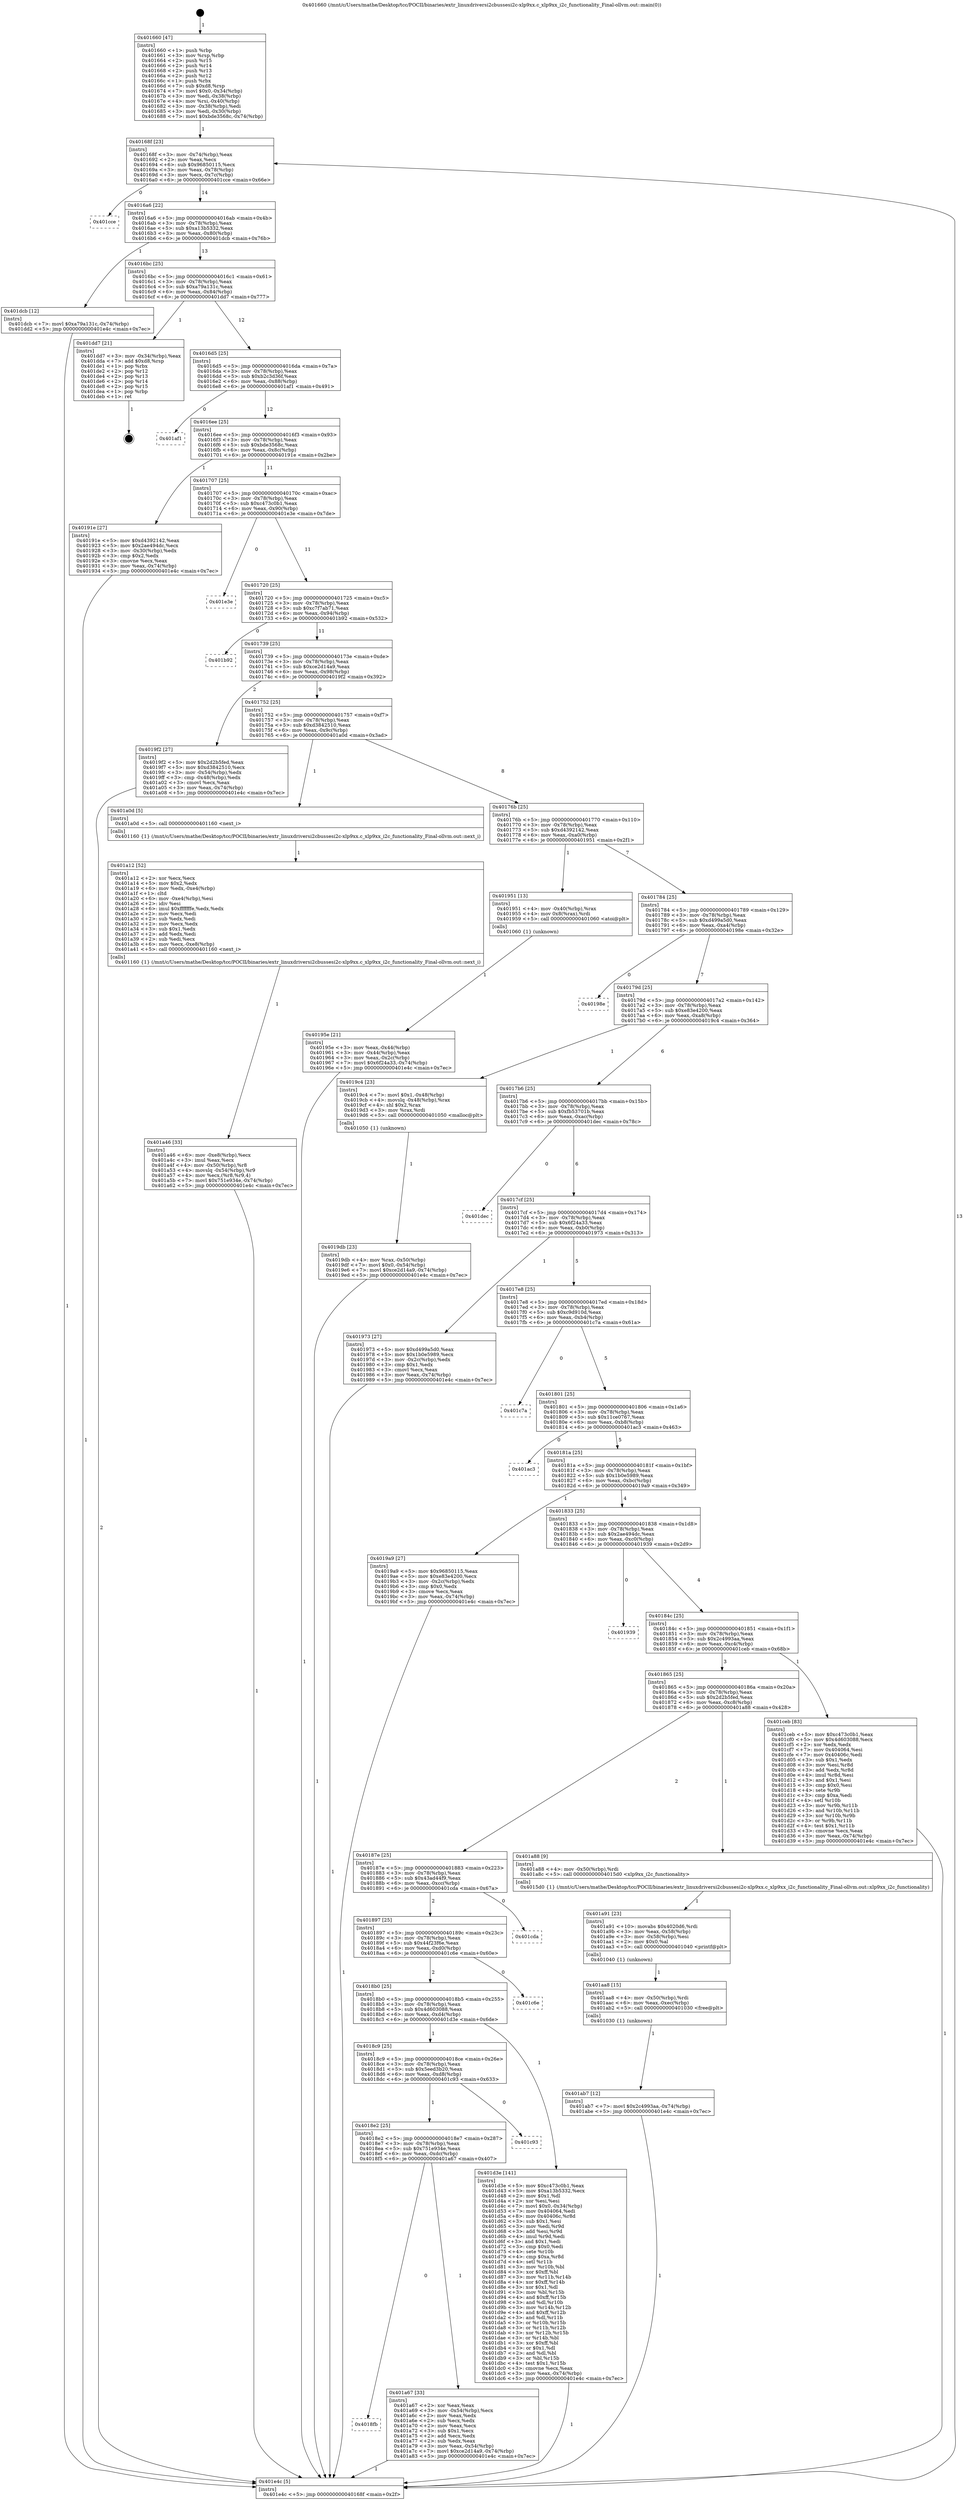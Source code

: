 digraph "0x401660" {
  label = "0x401660 (/mnt/c/Users/mathe/Desktop/tcc/POCII/binaries/extr_linuxdriversi2cbussesi2c-xlp9xx.c_xlp9xx_i2c_functionality_Final-ollvm.out::main(0))"
  labelloc = "t"
  node[shape=record]

  Entry [label="",width=0.3,height=0.3,shape=circle,fillcolor=black,style=filled]
  "0x40168f" [label="{
     0x40168f [23]\l
     | [instrs]\l
     &nbsp;&nbsp;0x40168f \<+3\>: mov -0x74(%rbp),%eax\l
     &nbsp;&nbsp;0x401692 \<+2\>: mov %eax,%ecx\l
     &nbsp;&nbsp;0x401694 \<+6\>: sub $0x96850115,%ecx\l
     &nbsp;&nbsp;0x40169a \<+3\>: mov %eax,-0x78(%rbp)\l
     &nbsp;&nbsp;0x40169d \<+3\>: mov %ecx,-0x7c(%rbp)\l
     &nbsp;&nbsp;0x4016a0 \<+6\>: je 0000000000401cce \<main+0x66e\>\l
  }"]
  "0x401cce" [label="{
     0x401cce\l
  }", style=dashed]
  "0x4016a6" [label="{
     0x4016a6 [22]\l
     | [instrs]\l
     &nbsp;&nbsp;0x4016a6 \<+5\>: jmp 00000000004016ab \<main+0x4b\>\l
     &nbsp;&nbsp;0x4016ab \<+3\>: mov -0x78(%rbp),%eax\l
     &nbsp;&nbsp;0x4016ae \<+5\>: sub $0xa13b5332,%eax\l
     &nbsp;&nbsp;0x4016b3 \<+3\>: mov %eax,-0x80(%rbp)\l
     &nbsp;&nbsp;0x4016b6 \<+6\>: je 0000000000401dcb \<main+0x76b\>\l
  }"]
  Exit [label="",width=0.3,height=0.3,shape=circle,fillcolor=black,style=filled,peripheries=2]
  "0x401dcb" [label="{
     0x401dcb [12]\l
     | [instrs]\l
     &nbsp;&nbsp;0x401dcb \<+7\>: movl $0xa79a131c,-0x74(%rbp)\l
     &nbsp;&nbsp;0x401dd2 \<+5\>: jmp 0000000000401e4c \<main+0x7ec\>\l
  }"]
  "0x4016bc" [label="{
     0x4016bc [25]\l
     | [instrs]\l
     &nbsp;&nbsp;0x4016bc \<+5\>: jmp 00000000004016c1 \<main+0x61\>\l
     &nbsp;&nbsp;0x4016c1 \<+3\>: mov -0x78(%rbp),%eax\l
     &nbsp;&nbsp;0x4016c4 \<+5\>: sub $0xa79a131c,%eax\l
     &nbsp;&nbsp;0x4016c9 \<+6\>: mov %eax,-0x84(%rbp)\l
     &nbsp;&nbsp;0x4016cf \<+6\>: je 0000000000401dd7 \<main+0x777\>\l
  }"]
  "0x401ab7" [label="{
     0x401ab7 [12]\l
     | [instrs]\l
     &nbsp;&nbsp;0x401ab7 \<+7\>: movl $0x2c4993aa,-0x74(%rbp)\l
     &nbsp;&nbsp;0x401abe \<+5\>: jmp 0000000000401e4c \<main+0x7ec\>\l
  }"]
  "0x401dd7" [label="{
     0x401dd7 [21]\l
     | [instrs]\l
     &nbsp;&nbsp;0x401dd7 \<+3\>: mov -0x34(%rbp),%eax\l
     &nbsp;&nbsp;0x401dda \<+7\>: add $0xd8,%rsp\l
     &nbsp;&nbsp;0x401de1 \<+1\>: pop %rbx\l
     &nbsp;&nbsp;0x401de2 \<+2\>: pop %r12\l
     &nbsp;&nbsp;0x401de4 \<+2\>: pop %r13\l
     &nbsp;&nbsp;0x401de6 \<+2\>: pop %r14\l
     &nbsp;&nbsp;0x401de8 \<+2\>: pop %r15\l
     &nbsp;&nbsp;0x401dea \<+1\>: pop %rbp\l
     &nbsp;&nbsp;0x401deb \<+1\>: ret\l
  }"]
  "0x4016d5" [label="{
     0x4016d5 [25]\l
     | [instrs]\l
     &nbsp;&nbsp;0x4016d5 \<+5\>: jmp 00000000004016da \<main+0x7a\>\l
     &nbsp;&nbsp;0x4016da \<+3\>: mov -0x78(%rbp),%eax\l
     &nbsp;&nbsp;0x4016dd \<+5\>: sub $0xb2c3d36f,%eax\l
     &nbsp;&nbsp;0x4016e2 \<+6\>: mov %eax,-0x88(%rbp)\l
     &nbsp;&nbsp;0x4016e8 \<+6\>: je 0000000000401af1 \<main+0x491\>\l
  }"]
  "0x401aa8" [label="{
     0x401aa8 [15]\l
     | [instrs]\l
     &nbsp;&nbsp;0x401aa8 \<+4\>: mov -0x50(%rbp),%rdi\l
     &nbsp;&nbsp;0x401aac \<+6\>: mov %eax,-0xec(%rbp)\l
     &nbsp;&nbsp;0x401ab2 \<+5\>: call 0000000000401030 \<free@plt\>\l
     | [calls]\l
     &nbsp;&nbsp;0x401030 \{1\} (unknown)\l
  }"]
  "0x401af1" [label="{
     0x401af1\l
  }", style=dashed]
  "0x4016ee" [label="{
     0x4016ee [25]\l
     | [instrs]\l
     &nbsp;&nbsp;0x4016ee \<+5\>: jmp 00000000004016f3 \<main+0x93\>\l
     &nbsp;&nbsp;0x4016f3 \<+3\>: mov -0x78(%rbp),%eax\l
     &nbsp;&nbsp;0x4016f6 \<+5\>: sub $0xbde3568c,%eax\l
     &nbsp;&nbsp;0x4016fb \<+6\>: mov %eax,-0x8c(%rbp)\l
     &nbsp;&nbsp;0x401701 \<+6\>: je 000000000040191e \<main+0x2be\>\l
  }"]
  "0x401a91" [label="{
     0x401a91 [23]\l
     | [instrs]\l
     &nbsp;&nbsp;0x401a91 \<+10\>: movabs $0x4020d6,%rdi\l
     &nbsp;&nbsp;0x401a9b \<+3\>: mov %eax,-0x58(%rbp)\l
     &nbsp;&nbsp;0x401a9e \<+3\>: mov -0x58(%rbp),%esi\l
     &nbsp;&nbsp;0x401aa1 \<+2\>: mov $0x0,%al\l
     &nbsp;&nbsp;0x401aa3 \<+5\>: call 0000000000401040 \<printf@plt\>\l
     | [calls]\l
     &nbsp;&nbsp;0x401040 \{1\} (unknown)\l
  }"]
  "0x40191e" [label="{
     0x40191e [27]\l
     | [instrs]\l
     &nbsp;&nbsp;0x40191e \<+5\>: mov $0xd4392142,%eax\l
     &nbsp;&nbsp;0x401923 \<+5\>: mov $0x2ae494dc,%ecx\l
     &nbsp;&nbsp;0x401928 \<+3\>: mov -0x30(%rbp),%edx\l
     &nbsp;&nbsp;0x40192b \<+3\>: cmp $0x2,%edx\l
     &nbsp;&nbsp;0x40192e \<+3\>: cmovne %ecx,%eax\l
     &nbsp;&nbsp;0x401931 \<+3\>: mov %eax,-0x74(%rbp)\l
     &nbsp;&nbsp;0x401934 \<+5\>: jmp 0000000000401e4c \<main+0x7ec\>\l
  }"]
  "0x401707" [label="{
     0x401707 [25]\l
     | [instrs]\l
     &nbsp;&nbsp;0x401707 \<+5\>: jmp 000000000040170c \<main+0xac\>\l
     &nbsp;&nbsp;0x40170c \<+3\>: mov -0x78(%rbp),%eax\l
     &nbsp;&nbsp;0x40170f \<+5\>: sub $0xc473c0b1,%eax\l
     &nbsp;&nbsp;0x401714 \<+6\>: mov %eax,-0x90(%rbp)\l
     &nbsp;&nbsp;0x40171a \<+6\>: je 0000000000401e3e \<main+0x7de\>\l
  }"]
  "0x401e4c" [label="{
     0x401e4c [5]\l
     | [instrs]\l
     &nbsp;&nbsp;0x401e4c \<+5\>: jmp 000000000040168f \<main+0x2f\>\l
  }"]
  "0x401660" [label="{
     0x401660 [47]\l
     | [instrs]\l
     &nbsp;&nbsp;0x401660 \<+1\>: push %rbp\l
     &nbsp;&nbsp;0x401661 \<+3\>: mov %rsp,%rbp\l
     &nbsp;&nbsp;0x401664 \<+2\>: push %r15\l
     &nbsp;&nbsp;0x401666 \<+2\>: push %r14\l
     &nbsp;&nbsp;0x401668 \<+2\>: push %r13\l
     &nbsp;&nbsp;0x40166a \<+2\>: push %r12\l
     &nbsp;&nbsp;0x40166c \<+1\>: push %rbx\l
     &nbsp;&nbsp;0x40166d \<+7\>: sub $0xd8,%rsp\l
     &nbsp;&nbsp;0x401674 \<+7\>: movl $0x0,-0x34(%rbp)\l
     &nbsp;&nbsp;0x40167b \<+3\>: mov %edi,-0x38(%rbp)\l
     &nbsp;&nbsp;0x40167e \<+4\>: mov %rsi,-0x40(%rbp)\l
     &nbsp;&nbsp;0x401682 \<+3\>: mov -0x38(%rbp),%edi\l
     &nbsp;&nbsp;0x401685 \<+3\>: mov %edi,-0x30(%rbp)\l
     &nbsp;&nbsp;0x401688 \<+7\>: movl $0xbde3568c,-0x74(%rbp)\l
  }"]
  "0x4018fb" [label="{
     0x4018fb\l
  }", style=dashed]
  "0x401e3e" [label="{
     0x401e3e\l
  }", style=dashed]
  "0x401720" [label="{
     0x401720 [25]\l
     | [instrs]\l
     &nbsp;&nbsp;0x401720 \<+5\>: jmp 0000000000401725 \<main+0xc5\>\l
     &nbsp;&nbsp;0x401725 \<+3\>: mov -0x78(%rbp),%eax\l
     &nbsp;&nbsp;0x401728 \<+5\>: sub $0xc7f7ab71,%eax\l
     &nbsp;&nbsp;0x40172d \<+6\>: mov %eax,-0x94(%rbp)\l
     &nbsp;&nbsp;0x401733 \<+6\>: je 0000000000401b92 \<main+0x532\>\l
  }"]
  "0x401a67" [label="{
     0x401a67 [33]\l
     | [instrs]\l
     &nbsp;&nbsp;0x401a67 \<+2\>: xor %eax,%eax\l
     &nbsp;&nbsp;0x401a69 \<+3\>: mov -0x54(%rbp),%ecx\l
     &nbsp;&nbsp;0x401a6c \<+2\>: mov %eax,%edx\l
     &nbsp;&nbsp;0x401a6e \<+2\>: sub %ecx,%edx\l
     &nbsp;&nbsp;0x401a70 \<+2\>: mov %eax,%ecx\l
     &nbsp;&nbsp;0x401a72 \<+3\>: sub $0x1,%ecx\l
     &nbsp;&nbsp;0x401a75 \<+2\>: add %ecx,%edx\l
     &nbsp;&nbsp;0x401a77 \<+2\>: sub %edx,%eax\l
     &nbsp;&nbsp;0x401a79 \<+3\>: mov %eax,-0x54(%rbp)\l
     &nbsp;&nbsp;0x401a7c \<+7\>: movl $0xce2d14a9,-0x74(%rbp)\l
     &nbsp;&nbsp;0x401a83 \<+5\>: jmp 0000000000401e4c \<main+0x7ec\>\l
  }"]
  "0x401b92" [label="{
     0x401b92\l
  }", style=dashed]
  "0x401739" [label="{
     0x401739 [25]\l
     | [instrs]\l
     &nbsp;&nbsp;0x401739 \<+5\>: jmp 000000000040173e \<main+0xde\>\l
     &nbsp;&nbsp;0x40173e \<+3\>: mov -0x78(%rbp),%eax\l
     &nbsp;&nbsp;0x401741 \<+5\>: sub $0xce2d14a9,%eax\l
     &nbsp;&nbsp;0x401746 \<+6\>: mov %eax,-0x98(%rbp)\l
     &nbsp;&nbsp;0x40174c \<+6\>: je 00000000004019f2 \<main+0x392\>\l
  }"]
  "0x4018e2" [label="{
     0x4018e2 [25]\l
     | [instrs]\l
     &nbsp;&nbsp;0x4018e2 \<+5\>: jmp 00000000004018e7 \<main+0x287\>\l
     &nbsp;&nbsp;0x4018e7 \<+3\>: mov -0x78(%rbp),%eax\l
     &nbsp;&nbsp;0x4018ea \<+5\>: sub $0x751e934e,%eax\l
     &nbsp;&nbsp;0x4018ef \<+6\>: mov %eax,-0xdc(%rbp)\l
     &nbsp;&nbsp;0x4018f5 \<+6\>: je 0000000000401a67 \<main+0x407\>\l
  }"]
  "0x4019f2" [label="{
     0x4019f2 [27]\l
     | [instrs]\l
     &nbsp;&nbsp;0x4019f2 \<+5\>: mov $0x2d2b5fed,%eax\l
     &nbsp;&nbsp;0x4019f7 \<+5\>: mov $0xd3842510,%ecx\l
     &nbsp;&nbsp;0x4019fc \<+3\>: mov -0x54(%rbp),%edx\l
     &nbsp;&nbsp;0x4019ff \<+3\>: cmp -0x48(%rbp),%edx\l
     &nbsp;&nbsp;0x401a02 \<+3\>: cmovl %ecx,%eax\l
     &nbsp;&nbsp;0x401a05 \<+3\>: mov %eax,-0x74(%rbp)\l
     &nbsp;&nbsp;0x401a08 \<+5\>: jmp 0000000000401e4c \<main+0x7ec\>\l
  }"]
  "0x401752" [label="{
     0x401752 [25]\l
     | [instrs]\l
     &nbsp;&nbsp;0x401752 \<+5\>: jmp 0000000000401757 \<main+0xf7\>\l
     &nbsp;&nbsp;0x401757 \<+3\>: mov -0x78(%rbp),%eax\l
     &nbsp;&nbsp;0x40175a \<+5\>: sub $0xd3842510,%eax\l
     &nbsp;&nbsp;0x40175f \<+6\>: mov %eax,-0x9c(%rbp)\l
     &nbsp;&nbsp;0x401765 \<+6\>: je 0000000000401a0d \<main+0x3ad\>\l
  }"]
  "0x401c93" [label="{
     0x401c93\l
  }", style=dashed]
  "0x401a0d" [label="{
     0x401a0d [5]\l
     | [instrs]\l
     &nbsp;&nbsp;0x401a0d \<+5\>: call 0000000000401160 \<next_i\>\l
     | [calls]\l
     &nbsp;&nbsp;0x401160 \{1\} (/mnt/c/Users/mathe/Desktop/tcc/POCII/binaries/extr_linuxdriversi2cbussesi2c-xlp9xx.c_xlp9xx_i2c_functionality_Final-ollvm.out::next_i)\l
  }"]
  "0x40176b" [label="{
     0x40176b [25]\l
     | [instrs]\l
     &nbsp;&nbsp;0x40176b \<+5\>: jmp 0000000000401770 \<main+0x110\>\l
     &nbsp;&nbsp;0x401770 \<+3\>: mov -0x78(%rbp),%eax\l
     &nbsp;&nbsp;0x401773 \<+5\>: sub $0xd4392142,%eax\l
     &nbsp;&nbsp;0x401778 \<+6\>: mov %eax,-0xa0(%rbp)\l
     &nbsp;&nbsp;0x40177e \<+6\>: je 0000000000401951 \<main+0x2f1\>\l
  }"]
  "0x4018c9" [label="{
     0x4018c9 [25]\l
     | [instrs]\l
     &nbsp;&nbsp;0x4018c9 \<+5\>: jmp 00000000004018ce \<main+0x26e\>\l
     &nbsp;&nbsp;0x4018ce \<+3\>: mov -0x78(%rbp),%eax\l
     &nbsp;&nbsp;0x4018d1 \<+5\>: sub $0x5eed3b20,%eax\l
     &nbsp;&nbsp;0x4018d6 \<+6\>: mov %eax,-0xd8(%rbp)\l
     &nbsp;&nbsp;0x4018dc \<+6\>: je 0000000000401c93 \<main+0x633\>\l
  }"]
  "0x401951" [label="{
     0x401951 [13]\l
     | [instrs]\l
     &nbsp;&nbsp;0x401951 \<+4\>: mov -0x40(%rbp),%rax\l
     &nbsp;&nbsp;0x401955 \<+4\>: mov 0x8(%rax),%rdi\l
     &nbsp;&nbsp;0x401959 \<+5\>: call 0000000000401060 \<atoi@plt\>\l
     | [calls]\l
     &nbsp;&nbsp;0x401060 \{1\} (unknown)\l
  }"]
  "0x401784" [label="{
     0x401784 [25]\l
     | [instrs]\l
     &nbsp;&nbsp;0x401784 \<+5\>: jmp 0000000000401789 \<main+0x129\>\l
     &nbsp;&nbsp;0x401789 \<+3\>: mov -0x78(%rbp),%eax\l
     &nbsp;&nbsp;0x40178c \<+5\>: sub $0xd499a5d0,%eax\l
     &nbsp;&nbsp;0x401791 \<+6\>: mov %eax,-0xa4(%rbp)\l
     &nbsp;&nbsp;0x401797 \<+6\>: je 000000000040198e \<main+0x32e\>\l
  }"]
  "0x40195e" [label="{
     0x40195e [21]\l
     | [instrs]\l
     &nbsp;&nbsp;0x40195e \<+3\>: mov %eax,-0x44(%rbp)\l
     &nbsp;&nbsp;0x401961 \<+3\>: mov -0x44(%rbp),%eax\l
     &nbsp;&nbsp;0x401964 \<+3\>: mov %eax,-0x2c(%rbp)\l
     &nbsp;&nbsp;0x401967 \<+7\>: movl $0x6f24a33,-0x74(%rbp)\l
     &nbsp;&nbsp;0x40196e \<+5\>: jmp 0000000000401e4c \<main+0x7ec\>\l
  }"]
  "0x401d3e" [label="{
     0x401d3e [141]\l
     | [instrs]\l
     &nbsp;&nbsp;0x401d3e \<+5\>: mov $0xc473c0b1,%eax\l
     &nbsp;&nbsp;0x401d43 \<+5\>: mov $0xa13b5332,%ecx\l
     &nbsp;&nbsp;0x401d48 \<+2\>: mov $0x1,%dl\l
     &nbsp;&nbsp;0x401d4a \<+2\>: xor %esi,%esi\l
     &nbsp;&nbsp;0x401d4c \<+7\>: movl $0x0,-0x34(%rbp)\l
     &nbsp;&nbsp;0x401d53 \<+7\>: mov 0x404064,%edi\l
     &nbsp;&nbsp;0x401d5a \<+8\>: mov 0x40406c,%r8d\l
     &nbsp;&nbsp;0x401d62 \<+3\>: sub $0x1,%esi\l
     &nbsp;&nbsp;0x401d65 \<+3\>: mov %edi,%r9d\l
     &nbsp;&nbsp;0x401d68 \<+3\>: add %esi,%r9d\l
     &nbsp;&nbsp;0x401d6b \<+4\>: imul %r9d,%edi\l
     &nbsp;&nbsp;0x401d6f \<+3\>: and $0x1,%edi\l
     &nbsp;&nbsp;0x401d72 \<+3\>: cmp $0x0,%edi\l
     &nbsp;&nbsp;0x401d75 \<+4\>: sete %r10b\l
     &nbsp;&nbsp;0x401d79 \<+4\>: cmp $0xa,%r8d\l
     &nbsp;&nbsp;0x401d7d \<+4\>: setl %r11b\l
     &nbsp;&nbsp;0x401d81 \<+3\>: mov %r10b,%bl\l
     &nbsp;&nbsp;0x401d84 \<+3\>: xor $0xff,%bl\l
     &nbsp;&nbsp;0x401d87 \<+3\>: mov %r11b,%r14b\l
     &nbsp;&nbsp;0x401d8a \<+4\>: xor $0xff,%r14b\l
     &nbsp;&nbsp;0x401d8e \<+3\>: xor $0x1,%dl\l
     &nbsp;&nbsp;0x401d91 \<+3\>: mov %bl,%r15b\l
     &nbsp;&nbsp;0x401d94 \<+4\>: and $0xff,%r15b\l
     &nbsp;&nbsp;0x401d98 \<+3\>: and %dl,%r10b\l
     &nbsp;&nbsp;0x401d9b \<+3\>: mov %r14b,%r12b\l
     &nbsp;&nbsp;0x401d9e \<+4\>: and $0xff,%r12b\l
     &nbsp;&nbsp;0x401da2 \<+3\>: and %dl,%r11b\l
     &nbsp;&nbsp;0x401da5 \<+3\>: or %r10b,%r15b\l
     &nbsp;&nbsp;0x401da8 \<+3\>: or %r11b,%r12b\l
     &nbsp;&nbsp;0x401dab \<+3\>: xor %r12b,%r15b\l
     &nbsp;&nbsp;0x401dae \<+3\>: or %r14b,%bl\l
     &nbsp;&nbsp;0x401db1 \<+3\>: xor $0xff,%bl\l
     &nbsp;&nbsp;0x401db4 \<+3\>: or $0x1,%dl\l
     &nbsp;&nbsp;0x401db7 \<+2\>: and %dl,%bl\l
     &nbsp;&nbsp;0x401db9 \<+3\>: or %bl,%r15b\l
     &nbsp;&nbsp;0x401dbc \<+4\>: test $0x1,%r15b\l
     &nbsp;&nbsp;0x401dc0 \<+3\>: cmovne %ecx,%eax\l
     &nbsp;&nbsp;0x401dc3 \<+3\>: mov %eax,-0x74(%rbp)\l
     &nbsp;&nbsp;0x401dc6 \<+5\>: jmp 0000000000401e4c \<main+0x7ec\>\l
  }"]
  "0x40198e" [label="{
     0x40198e\l
  }", style=dashed]
  "0x40179d" [label="{
     0x40179d [25]\l
     | [instrs]\l
     &nbsp;&nbsp;0x40179d \<+5\>: jmp 00000000004017a2 \<main+0x142\>\l
     &nbsp;&nbsp;0x4017a2 \<+3\>: mov -0x78(%rbp),%eax\l
     &nbsp;&nbsp;0x4017a5 \<+5\>: sub $0xe83e4200,%eax\l
     &nbsp;&nbsp;0x4017aa \<+6\>: mov %eax,-0xa8(%rbp)\l
     &nbsp;&nbsp;0x4017b0 \<+6\>: je 00000000004019c4 \<main+0x364\>\l
  }"]
  "0x4018b0" [label="{
     0x4018b0 [25]\l
     | [instrs]\l
     &nbsp;&nbsp;0x4018b0 \<+5\>: jmp 00000000004018b5 \<main+0x255\>\l
     &nbsp;&nbsp;0x4018b5 \<+3\>: mov -0x78(%rbp),%eax\l
     &nbsp;&nbsp;0x4018b8 \<+5\>: sub $0x4d603088,%eax\l
     &nbsp;&nbsp;0x4018bd \<+6\>: mov %eax,-0xd4(%rbp)\l
     &nbsp;&nbsp;0x4018c3 \<+6\>: je 0000000000401d3e \<main+0x6de\>\l
  }"]
  "0x4019c4" [label="{
     0x4019c4 [23]\l
     | [instrs]\l
     &nbsp;&nbsp;0x4019c4 \<+7\>: movl $0x1,-0x48(%rbp)\l
     &nbsp;&nbsp;0x4019cb \<+4\>: movslq -0x48(%rbp),%rax\l
     &nbsp;&nbsp;0x4019cf \<+4\>: shl $0x2,%rax\l
     &nbsp;&nbsp;0x4019d3 \<+3\>: mov %rax,%rdi\l
     &nbsp;&nbsp;0x4019d6 \<+5\>: call 0000000000401050 \<malloc@plt\>\l
     | [calls]\l
     &nbsp;&nbsp;0x401050 \{1\} (unknown)\l
  }"]
  "0x4017b6" [label="{
     0x4017b6 [25]\l
     | [instrs]\l
     &nbsp;&nbsp;0x4017b6 \<+5\>: jmp 00000000004017bb \<main+0x15b\>\l
     &nbsp;&nbsp;0x4017bb \<+3\>: mov -0x78(%rbp),%eax\l
     &nbsp;&nbsp;0x4017be \<+5\>: sub $0xfb53701b,%eax\l
     &nbsp;&nbsp;0x4017c3 \<+6\>: mov %eax,-0xac(%rbp)\l
     &nbsp;&nbsp;0x4017c9 \<+6\>: je 0000000000401dec \<main+0x78c\>\l
  }"]
  "0x401c6e" [label="{
     0x401c6e\l
  }", style=dashed]
  "0x401dec" [label="{
     0x401dec\l
  }", style=dashed]
  "0x4017cf" [label="{
     0x4017cf [25]\l
     | [instrs]\l
     &nbsp;&nbsp;0x4017cf \<+5\>: jmp 00000000004017d4 \<main+0x174\>\l
     &nbsp;&nbsp;0x4017d4 \<+3\>: mov -0x78(%rbp),%eax\l
     &nbsp;&nbsp;0x4017d7 \<+5\>: sub $0x6f24a33,%eax\l
     &nbsp;&nbsp;0x4017dc \<+6\>: mov %eax,-0xb0(%rbp)\l
     &nbsp;&nbsp;0x4017e2 \<+6\>: je 0000000000401973 \<main+0x313\>\l
  }"]
  "0x401897" [label="{
     0x401897 [25]\l
     | [instrs]\l
     &nbsp;&nbsp;0x401897 \<+5\>: jmp 000000000040189c \<main+0x23c\>\l
     &nbsp;&nbsp;0x40189c \<+3\>: mov -0x78(%rbp),%eax\l
     &nbsp;&nbsp;0x40189f \<+5\>: sub $0x44f23f6e,%eax\l
     &nbsp;&nbsp;0x4018a4 \<+6\>: mov %eax,-0xd0(%rbp)\l
     &nbsp;&nbsp;0x4018aa \<+6\>: je 0000000000401c6e \<main+0x60e\>\l
  }"]
  "0x401973" [label="{
     0x401973 [27]\l
     | [instrs]\l
     &nbsp;&nbsp;0x401973 \<+5\>: mov $0xd499a5d0,%eax\l
     &nbsp;&nbsp;0x401978 \<+5\>: mov $0x1b0e5989,%ecx\l
     &nbsp;&nbsp;0x40197d \<+3\>: mov -0x2c(%rbp),%edx\l
     &nbsp;&nbsp;0x401980 \<+3\>: cmp $0x1,%edx\l
     &nbsp;&nbsp;0x401983 \<+3\>: cmovl %ecx,%eax\l
     &nbsp;&nbsp;0x401986 \<+3\>: mov %eax,-0x74(%rbp)\l
     &nbsp;&nbsp;0x401989 \<+5\>: jmp 0000000000401e4c \<main+0x7ec\>\l
  }"]
  "0x4017e8" [label="{
     0x4017e8 [25]\l
     | [instrs]\l
     &nbsp;&nbsp;0x4017e8 \<+5\>: jmp 00000000004017ed \<main+0x18d\>\l
     &nbsp;&nbsp;0x4017ed \<+3\>: mov -0x78(%rbp),%eax\l
     &nbsp;&nbsp;0x4017f0 \<+5\>: sub $0xc9d910d,%eax\l
     &nbsp;&nbsp;0x4017f5 \<+6\>: mov %eax,-0xb4(%rbp)\l
     &nbsp;&nbsp;0x4017fb \<+6\>: je 0000000000401c7a \<main+0x61a\>\l
  }"]
  "0x401cda" [label="{
     0x401cda\l
  }", style=dashed]
  "0x401c7a" [label="{
     0x401c7a\l
  }", style=dashed]
  "0x401801" [label="{
     0x401801 [25]\l
     | [instrs]\l
     &nbsp;&nbsp;0x401801 \<+5\>: jmp 0000000000401806 \<main+0x1a6\>\l
     &nbsp;&nbsp;0x401806 \<+3\>: mov -0x78(%rbp),%eax\l
     &nbsp;&nbsp;0x401809 \<+5\>: sub $0x11ce0767,%eax\l
     &nbsp;&nbsp;0x40180e \<+6\>: mov %eax,-0xb8(%rbp)\l
     &nbsp;&nbsp;0x401814 \<+6\>: je 0000000000401ac3 \<main+0x463\>\l
  }"]
  "0x40187e" [label="{
     0x40187e [25]\l
     | [instrs]\l
     &nbsp;&nbsp;0x40187e \<+5\>: jmp 0000000000401883 \<main+0x223\>\l
     &nbsp;&nbsp;0x401883 \<+3\>: mov -0x78(%rbp),%eax\l
     &nbsp;&nbsp;0x401886 \<+5\>: sub $0x43ad44f9,%eax\l
     &nbsp;&nbsp;0x40188b \<+6\>: mov %eax,-0xcc(%rbp)\l
     &nbsp;&nbsp;0x401891 \<+6\>: je 0000000000401cda \<main+0x67a\>\l
  }"]
  "0x401ac3" [label="{
     0x401ac3\l
  }", style=dashed]
  "0x40181a" [label="{
     0x40181a [25]\l
     | [instrs]\l
     &nbsp;&nbsp;0x40181a \<+5\>: jmp 000000000040181f \<main+0x1bf\>\l
     &nbsp;&nbsp;0x40181f \<+3\>: mov -0x78(%rbp),%eax\l
     &nbsp;&nbsp;0x401822 \<+5\>: sub $0x1b0e5989,%eax\l
     &nbsp;&nbsp;0x401827 \<+6\>: mov %eax,-0xbc(%rbp)\l
     &nbsp;&nbsp;0x40182d \<+6\>: je 00000000004019a9 \<main+0x349\>\l
  }"]
  "0x401a88" [label="{
     0x401a88 [9]\l
     | [instrs]\l
     &nbsp;&nbsp;0x401a88 \<+4\>: mov -0x50(%rbp),%rdi\l
     &nbsp;&nbsp;0x401a8c \<+5\>: call 00000000004015d0 \<xlp9xx_i2c_functionality\>\l
     | [calls]\l
     &nbsp;&nbsp;0x4015d0 \{1\} (/mnt/c/Users/mathe/Desktop/tcc/POCII/binaries/extr_linuxdriversi2cbussesi2c-xlp9xx.c_xlp9xx_i2c_functionality_Final-ollvm.out::xlp9xx_i2c_functionality)\l
  }"]
  "0x4019a9" [label="{
     0x4019a9 [27]\l
     | [instrs]\l
     &nbsp;&nbsp;0x4019a9 \<+5\>: mov $0x96850115,%eax\l
     &nbsp;&nbsp;0x4019ae \<+5\>: mov $0xe83e4200,%ecx\l
     &nbsp;&nbsp;0x4019b3 \<+3\>: mov -0x2c(%rbp),%edx\l
     &nbsp;&nbsp;0x4019b6 \<+3\>: cmp $0x0,%edx\l
     &nbsp;&nbsp;0x4019b9 \<+3\>: cmove %ecx,%eax\l
     &nbsp;&nbsp;0x4019bc \<+3\>: mov %eax,-0x74(%rbp)\l
     &nbsp;&nbsp;0x4019bf \<+5\>: jmp 0000000000401e4c \<main+0x7ec\>\l
  }"]
  "0x401833" [label="{
     0x401833 [25]\l
     | [instrs]\l
     &nbsp;&nbsp;0x401833 \<+5\>: jmp 0000000000401838 \<main+0x1d8\>\l
     &nbsp;&nbsp;0x401838 \<+3\>: mov -0x78(%rbp),%eax\l
     &nbsp;&nbsp;0x40183b \<+5\>: sub $0x2ae494dc,%eax\l
     &nbsp;&nbsp;0x401840 \<+6\>: mov %eax,-0xc0(%rbp)\l
     &nbsp;&nbsp;0x401846 \<+6\>: je 0000000000401939 \<main+0x2d9\>\l
  }"]
  "0x4019db" [label="{
     0x4019db [23]\l
     | [instrs]\l
     &nbsp;&nbsp;0x4019db \<+4\>: mov %rax,-0x50(%rbp)\l
     &nbsp;&nbsp;0x4019df \<+7\>: movl $0x0,-0x54(%rbp)\l
     &nbsp;&nbsp;0x4019e6 \<+7\>: movl $0xce2d14a9,-0x74(%rbp)\l
     &nbsp;&nbsp;0x4019ed \<+5\>: jmp 0000000000401e4c \<main+0x7ec\>\l
  }"]
  "0x401a12" [label="{
     0x401a12 [52]\l
     | [instrs]\l
     &nbsp;&nbsp;0x401a12 \<+2\>: xor %ecx,%ecx\l
     &nbsp;&nbsp;0x401a14 \<+5\>: mov $0x2,%edx\l
     &nbsp;&nbsp;0x401a19 \<+6\>: mov %edx,-0xe4(%rbp)\l
     &nbsp;&nbsp;0x401a1f \<+1\>: cltd\l
     &nbsp;&nbsp;0x401a20 \<+6\>: mov -0xe4(%rbp),%esi\l
     &nbsp;&nbsp;0x401a26 \<+2\>: idiv %esi\l
     &nbsp;&nbsp;0x401a28 \<+6\>: imul $0xfffffffe,%edx,%edx\l
     &nbsp;&nbsp;0x401a2e \<+2\>: mov %ecx,%edi\l
     &nbsp;&nbsp;0x401a30 \<+2\>: sub %edx,%edi\l
     &nbsp;&nbsp;0x401a32 \<+2\>: mov %ecx,%edx\l
     &nbsp;&nbsp;0x401a34 \<+3\>: sub $0x1,%edx\l
     &nbsp;&nbsp;0x401a37 \<+2\>: add %edx,%edi\l
     &nbsp;&nbsp;0x401a39 \<+2\>: sub %edi,%ecx\l
     &nbsp;&nbsp;0x401a3b \<+6\>: mov %ecx,-0xe8(%rbp)\l
     &nbsp;&nbsp;0x401a41 \<+5\>: call 0000000000401160 \<next_i\>\l
     | [calls]\l
     &nbsp;&nbsp;0x401160 \{1\} (/mnt/c/Users/mathe/Desktop/tcc/POCII/binaries/extr_linuxdriversi2cbussesi2c-xlp9xx.c_xlp9xx_i2c_functionality_Final-ollvm.out::next_i)\l
  }"]
  "0x401a46" [label="{
     0x401a46 [33]\l
     | [instrs]\l
     &nbsp;&nbsp;0x401a46 \<+6\>: mov -0xe8(%rbp),%ecx\l
     &nbsp;&nbsp;0x401a4c \<+3\>: imul %eax,%ecx\l
     &nbsp;&nbsp;0x401a4f \<+4\>: mov -0x50(%rbp),%r8\l
     &nbsp;&nbsp;0x401a53 \<+4\>: movslq -0x54(%rbp),%r9\l
     &nbsp;&nbsp;0x401a57 \<+4\>: mov %ecx,(%r8,%r9,4)\l
     &nbsp;&nbsp;0x401a5b \<+7\>: movl $0x751e934e,-0x74(%rbp)\l
     &nbsp;&nbsp;0x401a62 \<+5\>: jmp 0000000000401e4c \<main+0x7ec\>\l
  }"]
  "0x401865" [label="{
     0x401865 [25]\l
     | [instrs]\l
     &nbsp;&nbsp;0x401865 \<+5\>: jmp 000000000040186a \<main+0x20a\>\l
     &nbsp;&nbsp;0x40186a \<+3\>: mov -0x78(%rbp),%eax\l
     &nbsp;&nbsp;0x40186d \<+5\>: sub $0x2d2b5fed,%eax\l
     &nbsp;&nbsp;0x401872 \<+6\>: mov %eax,-0xc8(%rbp)\l
     &nbsp;&nbsp;0x401878 \<+6\>: je 0000000000401a88 \<main+0x428\>\l
  }"]
  "0x401939" [label="{
     0x401939\l
  }", style=dashed]
  "0x40184c" [label="{
     0x40184c [25]\l
     | [instrs]\l
     &nbsp;&nbsp;0x40184c \<+5\>: jmp 0000000000401851 \<main+0x1f1\>\l
     &nbsp;&nbsp;0x401851 \<+3\>: mov -0x78(%rbp),%eax\l
     &nbsp;&nbsp;0x401854 \<+5\>: sub $0x2c4993aa,%eax\l
     &nbsp;&nbsp;0x401859 \<+6\>: mov %eax,-0xc4(%rbp)\l
     &nbsp;&nbsp;0x40185f \<+6\>: je 0000000000401ceb \<main+0x68b\>\l
  }"]
  "0x401ceb" [label="{
     0x401ceb [83]\l
     | [instrs]\l
     &nbsp;&nbsp;0x401ceb \<+5\>: mov $0xc473c0b1,%eax\l
     &nbsp;&nbsp;0x401cf0 \<+5\>: mov $0x4d603088,%ecx\l
     &nbsp;&nbsp;0x401cf5 \<+2\>: xor %edx,%edx\l
     &nbsp;&nbsp;0x401cf7 \<+7\>: mov 0x404064,%esi\l
     &nbsp;&nbsp;0x401cfe \<+7\>: mov 0x40406c,%edi\l
     &nbsp;&nbsp;0x401d05 \<+3\>: sub $0x1,%edx\l
     &nbsp;&nbsp;0x401d08 \<+3\>: mov %esi,%r8d\l
     &nbsp;&nbsp;0x401d0b \<+3\>: add %edx,%r8d\l
     &nbsp;&nbsp;0x401d0e \<+4\>: imul %r8d,%esi\l
     &nbsp;&nbsp;0x401d12 \<+3\>: and $0x1,%esi\l
     &nbsp;&nbsp;0x401d15 \<+3\>: cmp $0x0,%esi\l
     &nbsp;&nbsp;0x401d18 \<+4\>: sete %r9b\l
     &nbsp;&nbsp;0x401d1c \<+3\>: cmp $0xa,%edi\l
     &nbsp;&nbsp;0x401d1f \<+4\>: setl %r10b\l
     &nbsp;&nbsp;0x401d23 \<+3\>: mov %r9b,%r11b\l
     &nbsp;&nbsp;0x401d26 \<+3\>: and %r10b,%r11b\l
     &nbsp;&nbsp;0x401d29 \<+3\>: xor %r10b,%r9b\l
     &nbsp;&nbsp;0x401d2c \<+3\>: or %r9b,%r11b\l
     &nbsp;&nbsp;0x401d2f \<+4\>: test $0x1,%r11b\l
     &nbsp;&nbsp;0x401d33 \<+3\>: cmovne %ecx,%eax\l
     &nbsp;&nbsp;0x401d36 \<+3\>: mov %eax,-0x74(%rbp)\l
     &nbsp;&nbsp;0x401d39 \<+5\>: jmp 0000000000401e4c \<main+0x7ec\>\l
  }"]
  Entry -> "0x401660" [label=" 1"]
  "0x40168f" -> "0x401cce" [label=" 0"]
  "0x40168f" -> "0x4016a6" [label=" 14"]
  "0x401dd7" -> Exit [label=" 1"]
  "0x4016a6" -> "0x401dcb" [label=" 1"]
  "0x4016a6" -> "0x4016bc" [label=" 13"]
  "0x401dcb" -> "0x401e4c" [label=" 1"]
  "0x4016bc" -> "0x401dd7" [label=" 1"]
  "0x4016bc" -> "0x4016d5" [label=" 12"]
  "0x401d3e" -> "0x401e4c" [label=" 1"]
  "0x4016d5" -> "0x401af1" [label=" 0"]
  "0x4016d5" -> "0x4016ee" [label=" 12"]
  "0x401ceb" -> "0x401e4c" [label=" 1"]
  "0x4016ee" -> "0x40191e" [label=" 1"]
  "0x4016ee" -> "0x401707" [label=" 11"]
  "0x40191e" -> "0x401e4c" [label=" 1"]
  "0x401660" -> "0x40168f" [label=" 1"]
  "0x401e4c" -> "0x40168f" [label=" 13"]
  "0x401ab7" -> "0x401e4c" [label=" 1"]
  "0x401707" -> "0x401e3e" [label=" 0"]
  "0x401707" -> "0x401720" [label=" 11"]
  "0x401aa8" -> "0x401ab7" [label=" 1"]
  "0x401720" -> "0x401b92" [label=" 0"]
  "0x401720" -> "0x401739" [label=" 11"]
  "0x401a91" -> "0x401aa8" [label=" 1"]
  "0x401739" -> "0x4019f2" [label=" 2"]
  "0x401739" -> "0x401752" [label=" 9"]
  "0x401a67" -> "0x401e4c" [label=" 1"]
  "0x401752" -> "0x401a0d" [label=" 1"]
  "0x401752" -> "0x40176b" [label=" 8"]
  "0x4018e2" -> "0x4018fb" [label=" 0"]
  "0x40176b" -> "0x401951" [label=" 1"]
  "0x40176b" -> "0x401784" [label=" 7"]
  "0x401951" -> "0x40195e" [label=" 1"]
  "0x40195e" -> "0x401e4c" [label=" 1"]
  "0x401a88" -> "0x401a91" [label=" 1"]
  "0x401784" -> "0x40198e" [label=" 0"]
  "0x401784" -> "0x40179d" [label=" 7"]
  "0x4018c9" -> "0x4018e2" [label=" 1"]
  "0x40179d" -> "0x4019c4" [label=" 1"]
  "0x40179d" -> "0x4017b6" [label=" 6"]
  "0x4018e2" -> "0x401a67" [label=" 1"]
  "0x4017b6" -> "0x401dec" [label=" 0"]
  "0x4017b6" -> "0x4017cf" [label=" 6"]
  "0x4018b0" -> "0x4018c9" [label=" 1"]
  "0x4017cf" -> "0x401973" [label=" 1"]
  "0x4017cf" -> "0x4017e8" [label=" 5"]
  "0x401973" -> "0x401e4c" [label=" 1"]
  "0x4018c9" -> "0x401c93" [label=" 0"]
  "0x4017e8" -> "0x401c7a" [label=" 0"]
  "0x4017e8" -> "0x401801" [label=" 5"]
  "0x401897" -> "0x4018b0" [label=" 2"]
  "0x401801" -> "0x401ac3" [label=" 0"]
  "0x401801" -> "0x40181a" [label=" 5"]
  "0x4018b0" -> "0x401d3e" [label=" 1"]
  "0x40181a" -> "0x4019a9" [label=" 1"]
  "0x40181a" -> "0x401833" [label=" 4"]
  "0x4019a9" -> "0x401e4c" [label=" 1"]
  "0x4019c4" -> "0x4019db" [label=" 1"]
  "0x4019db" -> "0x401e4c" [label=" 1"]
  "0x4019f2" -> "0x401e4c" [label=" 2"]
  "0x401a0d" -> "0x401a12" [label=" 1"]
  "0x401a12" -> "0x401a46" [label=" 1"]
  "0x401a46" -> "0x401e4c" [label=" 1"]
  "0x40187e" -> "0x401897" [label=" 2"]
  "0x401833" -> "0x401939" [label=" 0"]
  "0x401833" -> "0x40184c" [label=" 4"]
  "0x401897" -> "0x401c6e" [label=" 0"]
  "0x40184c" -> "0x401ceb" [label=" 1"]
  "0x40184c" -> "0x401865" [label=" 3"]
  "0x40187e" -> "0x401cda" [label=" 0"]
  "0x401865" -> "0x401a88" [label=" 1"]
  "0x401865" -> "0x40187e" [label=" 2"]
}
